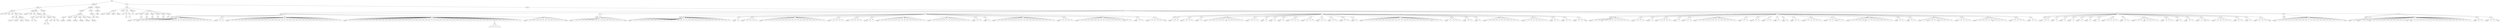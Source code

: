digraph Tree {
	"t0" [label = "TEI"];
	"t1" [label = "teiHeader"];
	"t2" [label = "fileDesc"];
	"t3" [label = "titleStmt"];
	"t4" [label = "title"];
	"t5" [label = "title"];
	"t6" [label = "title"];
	"t7" [label = "title"];
	"t8" [label = "author"];
	"t9" [label = "idno"];
	"t10" [label = "idno"];
	"t11" [label = "persName"];
	"t12" [label = "forename"];
	"t13" [label = "surname"];
	"t14" [label = "nameLink"];
	"t15" [label = "surname"];
	"t16" [label = "editor"];
	"t17" [label = "publicationStmt"];
	"t18" [label = "publisher"];
	"t19" [label = "idno"];
	"t20" [label = "idno"];
	"t21" [label = "availability"];
	"t22" [label = "licence"];
	"t23" [label = "ab"];
	"t24" [label = "ref"];
	"t25" [label = "sourceDesc"];
	"t26" [label = "bibl"];
	"t27" [label = "name"];
	"t28" [label = "idno"];
	"t29" [label = "idno"];
	"t30" [label = "availability"];
	"t31" [label = "licence"];
	"t32" [label = "ab"];
	"t33" [label = "ref"];
	"t34" [label = "bibl"];
	"t35" [label = "date"];
	"t36" [label = "date"];
	"t37" [label = "idno"];
	"t38" [label = "profileDesc"];
	"t39" [label = "particDesc"];
	"t40" [label = "listPerson"];
	"t41" [label = "person"];
	"t42" [label = "persName"];
	"t43" [label = "person"];
	"t44" [label = "persName"];
	"t45" [label = "person"];
	"t46" [label = "persName"];
	"t47" [label = "person"];
	"t48" [label = "persName"];
	"t49" [label = "person"];
	"t50" [label = "persName"];
	"t51" [label = "person"];
	"t52" [label = "persName"];
	"t53" [label = "textClass"];
	"t54" [label = "keywords"];
	"t55" [label = "term"];
	"t56" [label = "term"];
	"t57" [label = "revisionDesc"];
	"t58" [label = "listChange"];
	"t59" [label = "change"];
	"t60" [label = "text"];
	"t61" [label = "front"];
	"t62" [label = "docTitle"];
	"t63" [label = "titlePart"];
	"t64" [label = "titlePart"];
	"t65" [label = "titlePart"];
	"t66" [label = "titlePart"];
	"t67" [label = "docDate"];
	"t68" [label = "div"];
	"t69" [label = "div"];
	"t70" [label = "div"];
	"t71" [label = "p"];
	"t72" [label = "div"];
	"t73" [label = "p"];
	"t74" [label = "performance"];
	"t75" [label = "ab"];
	"t76" [label = "castList"];
	"t77" [label = "head"];
	"t78" [label = "castItem"];
	"t79" [label = "role"];
	"t80" [label = "castItem"];
	"t81" [label = "role"];
	"t82" [label = "castItem"];
	"t83" [label = "role"];
	"t84" [label = "castItem"];
	"t85" [label = "role"];
	"t86" [label = "castItem"];
	"t87" [label = "role"];
	"t88" [label = "castItem"];
	"t89" [label = "role"];
	"t90" [label = "body"];
	"t91" [label = "div"];
	"t92" [label = "head"];
	"t93" [label = "div"];
	"t94" [label = "head"];
	"t95" [label = "sp"];
	"t96" [label = "speaker"];
	"t97" [label = "l"];
	"t98" [label = "sp"];
	"t99" [label = "speaker"];
	"t100" [label = "l"];
	"t101" [label = "l"];
	"t102" [label = "l"];
	"t103" [label = "l"];
	"t104" [label = "l"];
	"t105" [label = "l"];
	"t106" [label = "l"];
	"t107" [label = "l"];
	"t108" [label = "l"];
	"t109" [label = "l"];
	"t110" [label = "l"];
	"t111" [label = "l"];
	"t112" [label = "l"];
	"t113" [label = "l"];
	"t114" [label = "l"];
	"t115" [label = "l"];
	"t116" [label = "l"];
	"t117" [label = "l"];
	"t118" [label = "l"];
	"t119" [label = "l"];
	"t120" [label = "l"];
	"t121" [label = "l"];
	"t122" [label = "sp"];
	"t123" [label = "speaker"];
	"t124" [label = "l"];
	"t125" [label = "l"];
	"t126" [label = "sp"];
	"t127" [label = "speaker"];
	"t128" [label = "l"];
	"t129" [label = "l"];
	"t130" [label = "l"];
	"t131" [label = "l"];
	"t132" [label = "l"];
	"t133" [label = "l"];
	"t134" [label = "l"];
	"t135" [label = "l"];
	"t136" [label = "l"];
	"t137" [label = "l"];
	"t138" [label = "l"];
	"t139" [label = "l"];
	"t140" [label = "l"];
	"t141" [label = "l"];
	"t142" [label = "l"];
	"t143" [label = "l"];
	"t144" [label = "l"];
	"t145" [label = "l"];
	"t146" [label = "l"];
	"t147" [label = "l"];
	"t148" [label = "l"];
	"t149" [label = "l"];
	"t150" [label = "l"];
	"t151" [label = "l"];
	"t152" [label = "l"];
	"t153" [label = "l"];
	"t154" [label = "l"];
	"t155" [label = "l"];
	"t156" [label = "l"];
	"t157" [label = "l"];
	"t158" [label = "l"];
	"t159" [label = "l"];
	"t160" [label = "l"];
	"t161" [label = "l"];
	"t162" [label = "sp"];
	"t163" [label = "speaker"];
	"t164" [label = "l"];
	"t165" [label = "l"];
	"t166" [label = "l"];
	"t167" [label = "l"];
	"t168" [label = "l"];
	"t169" [label = "l"];
	"t170" [label = "l"];
	"t171" [label = "l"];
	"t172" [label = "l"];
	"t173" [label = "l"];
	"t174" [label = "l"];
	"t175" [label = "l"];
	"t176" [label = "l"];
	"t177" [label = "l"];
	"t178" [label = "l"];
	"t179" [label = "l"];
	"t180" [label = "l"];
	"t181" [label = "l"];
	"t182" [label = "l"];
	"t183" [label = "l"];
	"t184" [label = "l"];
	"t185" [label = "l"];
	"t186" [label = "l"];
	"t187" [label = "l"];
	"t188" [label = "l"];
	"t189" [label = "l"];
	"t190" [label = "l"];
	"t191" [label = "l"];
	"t192" [label = "l"];
	"t193" [label = "l"];
	"t194" [label = "l"];
	"t195" [label = "l"];
	"t196" [label = "l"];
	"t197" [label = "l"];
	"t198" [label = "l"];
	"t199" [label = "l"];
	"t200" [label = "l"];
	"t201" [label = "l"];
	"t202" [label = "l"];
	"t203" [label = "l"];
	"t204" [label = "l"];
	"t205" [label = "l"];
	"t206" [label = "l"];
	"t207" [label = "l"];
	"t208" [label = "ab"];
	"t209" [label = "lg"];
	"t210" [label = "l"];
	"t211" [label = "l"];
	"t212" [label = "l"];
	"t213" [label = "l"];
	"t214" [label = "l"];
	"t215" [label = "l"];
	"t216" [label = "l"];
	"t217" [label = "l"];
	"t218" [label = "l"];
	"t219" [label = "l"];
	"t220" [label = "l"];
	"t221" [label = "l"];
	"t222" [label = "sp"];
	"t223" [label = "speaker"];
	"t224" [label = "l"];
	"t225" [label = "l"];
	"t226" [label = "l"];
	"t227" [label = "l"];
	"t228" [label = "l"];
	"t229" [label = "l"];
	"t230" [label = "l"];
	"t231" [label = "l"];
	"t232" [label = "l"];
	"t233" [label = "l"];
	"t234" [label = "l"];
	"t235" [label = "stage"];
	"t236" [label = "div"];
	"t237" [label = "head"];
	"t238" [label = "sp"];
	"t239" [label = "speaker"];
	"t240" [label = "l"];
	"t241" [label = "l"];
	"t242" [label = "l"];
	"t243" [label = "l"];
	"t244" [label = "l"];
	"t245" [label = "l"];
	"t246" [label = "l"];
	"t247" [label = "l"];
	"t248" [label = "l"];
	"t249" [label = "l"];
	"t250" [label = "l"];
	"t251" [label = "l"];
	"t252" [label = "l"];
	"t253" [label = "l"];
	"t254" [label = "l"];
	"t255" [label = "stage"];
	"t256" [label = "div"];
	"t257" [label = "head"];
	"t258" [label = "sp"];
	"t259" [label = "speaker"];
	"t260" [label = "l"];
	"t261" [label = "l"];
	"t262" [label = "l"];
	"t263" [label = "l"];
	"t264" [label = "l"];
	"t265" [label = "l"];
	"t266" [label = "l"];
	"t267" [label = "l"];
	"t268" [label = "l"];
	"t269" [label = "l"];
	"t270" [label = "l"];
	"t271" [label = "l"];
	"t272" [label = "l"];
	"t273" [label = "l"];
	"t274" [label = "l"];
	"t275" [label = "l"];
	"t276" [label = "l"];
	"t277" [label = "l"];
	"t278" [label = "l"];
	"t279" [label = "l"];
	"t280" [label = "l"];
	"t281" [label = "l"];
	"t282" [label = "l"];
	"t283" [label = "l"];
	"t284" [label = "l"];
	"t285" [label = "l"];
	"t286" [label = "l"];
	"t287" [label = "l"];
	"t288" [label = "l"];
	"t289" [label = "l"];
	"t290" [label = "sp"];
	"t291" [label = "speaker"];
	"t292" [label = "l"];
	"t293" [label = "sp"];
	"t294" [label = "speaker"];
	"t295" [label = "l"];
	"t296" [label = "l"];
	"t297" [label = "l"];
	"t298" [label = "l"];
	"t299" [label = "sp"];
	"t300" [label = "speaker"];
	"t301" [label = "l"];
	"t302" [label = "l"];
	"t303" [label = "l"];
	"t304" [label = "l"];
	"t305" [label = "l"];
	"t306" [label = "l"];
	"t307" [label = "l"];
	"t308" [label = "l"];
	"t309" [label = "l"];
	"t310" [label = "l"];
	"t311" [label = "l"];
	"t312" [label = "l"];
	"t313" [label = "l"];
	"t314" [label = "l"];
	"t315" [label = "l"];
	"t316" [label = "l"];
	"t317" [label = "l"];
	"t318" [label = "l"];
	"t319" [label = "l"];
	"t320" [label = "sp"];
	"t321" [label = "speaker"];
	"t322" [label = "l"];
	"t323" [label = "l"];
	"t324" [label = "l"];
	"t325" [label = "l"];
	"t326" [label = "sp"];
	"t327" [label = "speaker"];
	"t328" [label = "l"];
	"t329" [label = "l"];
	"t330" [label = "l"];
	"t331" [label = "l"];
	"t332" [label = "sp"];
	"t333" [label = "speaker"];
	"t334" [label = "l"];
	"t335" [label = "l"];
	"t336" [label = "sp"];
	"t337" [label = "speaker"];
	"t338" [label = "l"];
	"t339" [label = "l"];
	"t340" [label = "l"];
	"t341" [label = "l"];
	"t342" [label = "l"];
	"t343" [label = "l"];
	"t344" [label = "l"];
	"t345" [label = "l"];
	"t346" [label = "l"];
	"t347" [label = "l"];
	"t348" [label = "l"];
	"t349" [label = "l"];
	"t350" [label = "l"];
	"t351" [label = "l"];
	"t352" [label = "sp"];
	"t353" [label = "speaker"];
	"t354" [label = "l"];
	"t355" [label = "l"];
	"t356" [label = "l"];
	"t357" [label = "l"];
	"t358" [label = "l"];
	"t359" [label = "l"];
	"t360" [label = "l"];
	"t361" [label = "l"];
	"t362" [label = "l"];
	"t363" [label = "l"];
	"t364" [label = "l"];
	"t365" [label = "l"];
	"t366" [label = "sp"];
	"t367" [label = "speaker"];
	"t368" [label = "l"];
	"t369" [label = "l"];
	"t370" [label = "sp"];
	"t371" [label = "speaker"];
	"t372" [label = "l"];
	"t373" [label = "sp"];
	"t374" [label = "speaker"];
	"t375" [label = "l"];
	"t376" [label = "l"];
	"t377" [label = "l"];
	"t378" [label = "l"];
	"t379" [label = "l"];
	"t380" [label = "l"];
	"t381" [label = "l"];
	"t382" [label = "l"];
	"t383" [label = "l"];
	"t384" [label = "l"];
	"t385" [label = "l"];
	"t386" [label = "l"];
	"t387" [label = "l"];
	"t388" [label = "l"];
	"t389" [label = "l"];
	"t390" [label = "l"];
	"t391" [label = "l"];
	"t392" [label = "l"];
	"t393" [label = "sp"];
	"t394" [label = "speaker"];
	"t395" [label = "l"];
	"t396" [label = "l"];
	"t397" [label = "l"];
	"t398" [label = "l"];
	"t399" [label = "sp"];
	"t400" [label = "speaker"];
	"t401" [label = "l"];
	"t402" [label = "l"];
	"t403" [label = "l"];
	"t404" [label = "l"];
	"t405" [label = "l"];
	"t406" [label = "l"];
	"t407" [label = "l"];
	"t408" [label = "l"];
	"t409" [label = "l"];
	"t410" [label = "l"];
	"t411" [label = "l"];
	"t412" [label = "l"];
	"t413" [label = "l"];
	"t414" [label = "stage"];
	"t415" [label = "l"];
	"t416" [label = "l"];
	"t417" [label = "sp"];
	"t418" [label = "speaker"];
	"t419" [label = "l"];
	"t420" [label = "l"];
	"t421" [label = "sp"];
	"t422" [label = "speaker"];
	"t423" [label = "l"];
	"t424" [label = "l"];
	"t425" [label = "l"];
	"t426" [label = "l"];
	"t427" [label = "stage"];
	"t428" [label = "div"];
	"t429" [label = "head"];
	"t430" [label = "sp"];
	"t431" [label = "speaker"];
	"t432" [label = "l"];
	"t433" [label = "l"];
	"t434" [label = "sp"];
	"t435" [label = "speaker"];
	"t436" [label = "l"];
	"t437" [label = "l"];
	"t438" [label = "l"];
	"t439" [label = "sp"];
	"t440" [label = "speaker"];
	"t441" [label = "l"];
	"t442" [label = "sp"];
	"t443" [label = "speaker"];
	"t444" [label = "l"];
	"t445" [label = "l"];
	"t446" [label = "l"];
	"t447" [label = "l"];
	"t448" [label = "l"];
	"t449" [label = "note"];
	"t450" [label = "l"];
	"t451" [label = "l"];
	"t452" [label = "l"];
	"t453" [label = "l"];
	"t454" [label = "l"];
	"t455" [label = "sp"];
	"t456" [label = "speaker"];
	"t457" [label = "l"];
	"t458" [label = "l"];
	"t459" [label = "l"];
	"t460" [label = "sp"];
	"t461" [label = "speaker"];
	"t462" [label = "l"];
	"t463" [label = "sp"];
	"t464" [label = "speaker"];
	"t465" [label = "l"];
	"t466" [label = "sp"];
	"t467" [label = "speaker"];
	"t468" [label = "l"];
	"t469" [label = "sp"];
	"t470" [label = "speaker"];
	"t471" [label = "l"];
	"t472" [label = "l"];
	"t473" [label = "l"];
	"t474" [label = "sp"];
	"t475" [label = "speaker"];
	"t476" [label = "l"];
	"t477" [label = "l"];
	"t478" [label = "l"];
	"t479" [label = "sp"];
	"t480" [label = "speaker"];
	"t481" [label = "l"];
	"t482" [label = "l"];
	"t483" [label = "sp"];
	"t484" [label = "speaker"];
	"t485" [label = "l"];
	"t486" [label = "l"];
	"t487" [label = "sp"];
	"t488" [label = "speaker"];
	"t489" [label = "l"];
	"t490" [label = "l"];
	"t491" [label = "sp"];
	"t492" [label = "speaker"];
	"t493" [label = "l"];
	"t494" [label = "sp"];
	"t495" [label = "speaker"];
	"t496" [label = "l"];
	"t497" [label = "l"];
	"t498" [label = "l"];
	"t499" [label = "l"];
	"t500" [label = "l"];
	"t501" [label = "l"];
	"t502" [label = "l"];
	"t503" [label = "l"];
	"t504" [label = "l"];
	"t505" [label = "l"];
	"t506" [label = "l"];
	"t507" [label = "l"];
	"t508" [label = "l"];
	"t509" [label = "l"];
	"t510" [label = "l"];
	"t511" [label = "l"];
	"t512" [label = "l"];
	"t513" [label = "l"];
	"t514" [label = "l"];
	"t515" [label = "l"];
	"t516" [label = "note"];
	"t517" [label = "l"];
	"t518" [label = "l"];
	"t519" [label = "l"];
	"t520" [label = "sp"];
	"t521" [label = "speaker"];
	"t522" [label = "l"];
	"t523" [label = "l"];
	"t524" [label = "l"];
	"t525" [label = "l"];
	"t526" [label = "sp"];
	"t527" [label = "speaker"];
	"t528" [label = "l"];
	"t529" [label = "l"];
	"t530" [label = "sp"];
	"t531" [label = "speaker"];
	"t532" [label = "l"];
	"t533" [label = "sp"];
	"t534" [label = "speaker"];
	"t535" [label = "l"];
	"t536" [label = "l"];
	"t537" [label = "l"];
	"t538" [label = "l"];
	"t539" [label = "l"];
	"t540" [label = "l"];
	"t541" [label = "l"];
	"t542" [label = "l"];
	"t543" [label = "l"];
	"t544" [label = "l"];
	"t545" [label = "sp"];
	"t546" [label = "speaker"];
	"t547" [label = "l"];
	"t548" [label = "l"];
	"t549" [label = "l"];
	"t550" [label = "l"];
	"t551" [label = "l"];
	"t552" [label = "l"];
	"t553" [label = "l"];
	"t554" [label = "sp"];
	"t555" [label = "speaker"];
	"t556" [label = "l"];
	"t557" [label = "l"];
	"t558" [label = "sp"];
	"t559" [label = "speaker"];
	"t560" [label = "l"];
	"t561" [label = "l"];
	"t562" [label = "sp"];
	"t563" [label = "speaker"];
	"t564" [label = "l"];
	"t565" [label = "l"];
	"t566" [label = "stage"];
	"t567" [label = "div"];
	"t568" [label = "head"];
	"t569" [label = "sp"];
	"t570" [label = "speaker"];
	"t571" [label = "l"];
	"t572" [label = "l"];
	"t573" [label = "stage"];
	"t574" [label = "l"];
	"t575" [label = "l"];
	"t576" [label = "l"];
	"t577" [label = "l"];
	"t578" [label = "l"];
	"t579" [label = "l"];
	"t580" [label = "l"];
	"t581" [label = "l"];
	"t582" [label = "sp"];
	"t583" [label = "speaker"];
	"t584" [label = "l"];
	"t585" [label = "l"];
	"t586" [label = "l"];
	"t587" [label = "sp"];
	"t588" [label = "speaker"];
	"t589" [label = "l"];
	"t590" [label = "sp"];
	"t591" [label = "speaker"];
	"t592" [label = "l"];
	"t593" [label = "l"];
	"t594" [label = "l"];
	"t595" [label = "l"];
	"t596" [label = "sp"];
	"t597" [label = "speaker"];
	"t598" [label = "l"];
	"t599" [label = "sp"];
	"t600" [label = "speaker"];
	"t601" [label = "l"];
	"t602" [label = "l"];
	"t603" [label = "sp"];
	"t604" [label = "speaker"];
	"t605" [label = "l"];
	"t606" [label = "l"];
	"t607" [label = "l"];
	"t608" [label = "l"];
	"t609" [label = "l"];
	"t610" [label = "l"];
	"t611" [label = "l"];
	"t612" [label = "l"];
	"t613" [label = "l"];
	"t614" [label = "l"];
	"t615" [label = "l"];
	"t616" [label = "l"];
	"t617" [label = "sp"];
	"t618" [label = "speaker"];
	"t619" [label = "l"];
	"t620" [label = "l"];
	"t621" [label = "sp"];
	"t622" [label = "speaker"];
	"t623" [label = "l"];
	"t624" [label = "l"];
	"t625" [label = "sp"];
	"t626" [label = "speaker"];
	"t627" [label = "l"];
	"t628" [label = "l"];
	"t629" [label = "sp"];
	"t630" [label = "speaker"];
	"t631" [label = "l"];
	"t632" [label = "sp"];
	"t633" [label = "speaker"];
	"t634" [label = "l"];
	"t635" [label = "sp"];
	"t636" [label = "speaker"];
	"t637" [label = "l"];
	"t638" [label = "l"];
	"t639" [label = "sp"];
	"t640" [label = "speaker"];
	"t641" [label = "l"];
	"t642" [label = "l"];
	"t643" [label = "l"];
	"t644" [label = "l"];
	"t645" [label = "l"];
	"t646" [label = "sp"];
	"t647" [label = "speaker"];
	"t648" [label = "l"];
	"t649" [label = "l"];
	"t650" [label = "stage"];
	"t651" [label = "l"];
	"t652" [label = "l"];
	"t653" [label = "sp"];
	"t654" [label = "speaker"];
	"t655" [label = "l"];
	"t656" [label = "l"];
	"t657" [label = "l"];
	"t658" [label = "l"];
	"t659" [label = "note"];
	"t660" [label = "l"];
	"t661" [label = "l"];
	"t662" [label = "l"];
	"t663" [label = "l"];
	"t664" [label = "l"];
	"t665" [label = "l"];
	"t666" [label = "l"];
	"t667" [label = "l"];
	"t668" [label = "sp"];
	"t669" [label = "speaker"];
	"t670" [label = "l"];
	"t671" [label = "l"];
	"t672" [label = "sp"];
	"t673" [label = "speaker"];
	"t674" [label = "l"];
	"t675" [label = "l"];
	"t676" [label = "sp"];
	"t677" [label = "speaker"];
	"t678" [label = "l"];
	"t679" [label = "stage"];
	"t680" [label = "l"];
	"t681" [label = "l"];
	"t682" [label = "stage"];
	"t683" [label = "l"];
	"t684" [label = "l"];
	"t685" [label = "l"];
	"t686" [label = "l"];
	"t687" [label = "sp"];
	"t688" [label = "speaker"];
	"t689" [label = "l"];
	"t690" [label = "l"];
	"t691" [label = "l"];
	"t692" [label = "l"];
	"t693" [label = "sp"];
	"t694" [label = "speaker"];
	"t695" [label = "l"];
	"t696" [label = "l"];
	"t697" [label = "l"];
	"t698" [label = "l"];
	"t699" [label = "stage"];
	"t700" [label = "l"];
	"t701" [label = "l"];
	"t702" [label = "l"];
	"t703" [label = "l"];
	"t704" [label = "sp"];
	"t705" [label = "speaker"];
	"t706" [label = "l"];
	"t707" [label = "l"];
	"t708" [label = "l"];
	"t709" [label = "l"];
	"t710" [label = "sp"];
	"t711" [label = "speaker"];
	"t712" [label = "l"];
	"t713" [label = "l"];
	"t714" [label = "div"];
	"t715" [label = "head"];
	"t716" [label = "sp"];
	"t717" [label = "speaker"];
	"t718" [label = "l"];
	"t719" [label = "l"];
	"t720" [label = "sp"];
	"t721" [label = "speaker"];
	"t722" [label = "l"];
	"t723" [label = "sp"];
	"t724" [label = "speaker"];
	"t725" [label = "l"];
	"t726" [label = "sp"];
	"t727" [label = "speaker"];
	"t728" [label = "l"];
	"t729" [label = "sp"];
	"t730" [label = "speaker"];
	"t731" [label = "l"];
	"t732" [label = "sp"];
	"t733" [label = "speaker"];
	"t734" [label = "l"];
	"t735" [label = "sp"];
	"t736" [label = "speaker"];
	"t737" [label = "l"];
	"t738" [label = "sp"];
	"t739" [label = "speaker"];
	"t740" [label = "l"];
	"t741" [label = "l"];
	"t742" [label = "l"];
	"t743" [label = "l"];
	"t744" [label = "sp"];
	"t745" [label = "speaker"];
	"t746" [label = "l"];
	"t747" [label = "l"];
	"t748" [label = "sp"];
	"t749" [label = "speaker"];
	"t750" [label = "l"];
	"t751" [label = "l"];
	"t752" [label = "stage"];
	"t753" [label = "l"];
	"t754" [label = "l"];
	"t755" [label = "l"];
	"t756" [label = "l"];
	"t757" [label = "sp"];
	"t758" [label = "speaker"];
	"t759" [label = "l"];
	"t760" [label = "l"];
	"t761" [label = "l"];
	"t762" [label = "sp"];
	"t763" [label = "speaker"];
	"t764" [label = "l"];
	"t765" [label = "sp"];
	"t766" [label = "speaker"];
	"t767" [label = "l"];
	"t768" [label = "l"];
	"t769" [label = "sp"];
	"t770" [label = "speaker"];
	"t771" [label = "l"];
	"t772" [label = "stage"];
	"t773" [label = "l"];
	"t774" [label = "sp"];
	"t775" [label = "speaker"];
	"t776" [label = "l"];
	"t777" [label = "l"];
	"t778" [label = "l"];
	"t779" [label = "l"];
	"t780" [label = "l"];
	"t781" [label = "sp"];
	"t782" [label = "speaker"];
	"t783" [label = "l"];
	"t784" [label = "l"];
	"t785" [label = "sp"];
	"t786" [label = "speaker"];
	"t787" [label = "l"];
	"t788" [label = "sp"];
	"t789" [label = "speaker"];
	"t790" [label = "l"];
	"t791" [label = "l"];
	"t792" [label = "l"];
	"t793" [label = "stage"];
	"t794" [label = "div"];
	"t795" [label = "head"];
	"t796" [label = "sp"];
	"t797" [label = "speaker"];
	"t798" [label = "l"];
	"t799" [label = "l"];
	"t800" [label = "l"];
	"t801" [label = "l"];
	"t802" [label = "l"];
	"t803" [label = "l"];
	"t804" [label = "l"];
	"t805" [label = "l"];
	"t806" [label = "l"];
	"t807" [label = "l"];
	"t808" [label = "l"];
	"t809" [label = "l"];
	"t810" [label = "l"];
	"t811" [label = "l"];
	"t812" [label = "l"];
	"t813" [label = "l"];
	"t814" [label = "l"];
	"t815" [label = "l"];
	"t816" [label = "l"];
	"t817" [label = "l"];
	"t818" [label = "stage"];
	"t819" [label = "div"];
	"t820" [label = "head"];
	"t821" [label = "sp"];
	"t822" [label = "speaker"];
	"t823" [label = "l"];
	"t824" [label = "sp"];
	"t825" [label = "speaker"];
	"t826" [label = "l"];
	"t827" [label = "l"];
	"t828" [label = "stage"];
	"t829" [label = "l"];
	"t830" [label = "l"];
	"t831" [label = "l"];
	"t832" [label = "l"];
	"t833" [label = "l"];
	"t834" [label = "l"];
	"t835" [label = "l"];
	"t836" [label = "l"];
	"t837" [label = "l"];
	"t838" [label = "l"];
	"t839" [label = "stage"];
	"t840" [label = "stage"];
	"t841" [label = "l"];
	"t842" [label = "l"];
	"t843" [label = "l"];
	"t844" [label = "l"];
	"t845" [label = "l"];
	"t846" [label = "l"];
	"t847" [label = "l"];
	"t848" [label = "l"];
	"t849" [label = "l"];
	"t850" [label = "l"];
	"t851" [label = "l"];
	"t852" [label = "l"];
	"t853" [label = "l"];
	"t854" [label = "l"];
	"t855" [label = "l"];
	"t856" [label = "l"];
	"t857" [label = "l"];
	"t858" [label = "l"];
	"t859" [label = "sp"];
	"t860" [label = "speaker"];
	"t861" [label = "l"];
	"t862" [label = "l"];
	"t863" [label = "sp"];
	"t864" [label = "speaker"];
	"t865" [label = "l"];
	"t866" [label = "l"];
	"t867" [label = "stage"];
	"t0" -> "t1";
	"t1" -> "t2";
	"t2" -> "t3";
	"t3" -> "t4";
	"t3" -> "t5";
	"t3" -> "t6";
	"t3" -> "t7";
	"t3" -> "t8";
	"t8" -> "t9";
	"t8" -> "t10";
	"t8" -> "t11";
	"t11" -> "t12";
	"t11" -> "t13";
	"t11" -> "t14";
	"t11" -> "t15";
	"t3" -> "t16";
	"t2" -> "t17";
	"t17" -> "t18";
	"t17" -> "t19";
	"t17" -> "t20";
	"t17" -> "t21";
	"t21" -> "t22";
	"t22" -> "t23";
	"t22" -> "t24";
	"t2" -> "t25";
	"t25" -> "t26";
	"t26" -> "t27";
	"t26" -> "t28";
	"t26" -> "t29";
	"t26" -> "t30";
	"t30" -> "t31";
	"t31" -> "t32";
	"t31" -> "t33";
	"t26" -> "t34";
	"t34" -> "t35";
	"t34" -> "t36";
	"t34" -> "t37";
	"t1" -> "t38";
	"t38" -> "t39";
	"t39" -> "t40";
	"t40" -> "t41";
	"t41" -> "t42";
	"t40" -> "t43";
	"t43" -> "t44";
	"t40" -> "t45";
	"t45" -> "t46";
	"t40" -> "t47";
	"t47" -> "t48";
	"t40" -> "t49";
	"t49" -> "t50";
	"t40" -> "t51";
	"t51" -> "t52";
	"t38" -> "t53";
	"t53" -> "t54";
	"t54" -> "t55";
	"t54" -> "t56";
	"t1" -> "t57";
	"t57" -> "t58";
	"t58" -> "t59";
	"t0" -> "t60";
	"t60" -> "t61";
	"t61" -> "t62";
	"t62" -> "t63";
	"t62" -> "t64";
	"t62" -> "t65";
	"t62" -> "t66";
	"t61" -> "t67";
	"t61" -> "t68";
	"t68" -> "t69";
	"t68" -> "t70";
	"t70" -> "t71";
	"t68" -> "t72";
	"t72" -> "t73";
	"t61" -> "t74";
	"t74" -> "t75";
	"t61" -> "t76";
	"t76" -> "t77";
	"t76" -> "t78";
	"t78" -> "t79";
	"t76" -> "t80";
	"t80" -> "t81";
	"t76" -> "t82";
	"t82" -> "t83";
	"t76" -> "t84";
	"t84" -> "t85";
	"t76" -> "t86";
	"t86" -> "t87";
	"t76" -> "t88";
	"t88" -> "t89";
	"t60" -> "t90";
	"t90" -> "t91";
	"t91" -> "t92";
	"t91" -> "t93";
	"t93" -> "t94";
	"t93" -> "t95";
	"t95" -> "t96";
	"t95" -> "t97";
	"t93" -> "t98";
	"t98" -> "t99";
	"t98" -> "t100";
	"t98" -> "t101";
	"t98" -> "t102";
	"t98" -> "t103";
	"t98" -> "t104";
	"t98" -> "t105";
	"t98" -> "t106";
	"t98" -> "t107";
	"t98" -> "t108";
	"t98" -> "t109";
	"t98" -> "t110";
	"t98" -> "t111";
	"t98" -> "t112";
	"t98" -> "t113";
	"t98" -> "t114";
	"t98" -> "t115";
	"t98" -> "t116";
	"t98" -> "t117";
	"t98" -> "t118";
	"t98" -> "t119";
	"t98" -> "t120";
	"t98" -> "t121";
	"t93" -> "t122";
	"t122" -> "t123";
	"t122" -> "t124";
	"t122" -> "t125";
	"t93" -> "t126";
	"t126" -> "t127";
	"t126" -> "t128";
	"t126" -> "t129";
	"t126" -> "t130";
	"t126" -> "t131";
	"t126" -> "t132";
	"t126" -> "t133";
	"t126" -> "t134";
	"t126" -> "t135";
	"t126" -> "t136";
	"t126" -> "t137";
	"t126" -> "t138";
	"t126" -> "t139";
	"t126" -> "t140";
	"t126" -> "t141";
	"t126" -> "t142";
	"t126" -> "t143";
	"t126" -> "t144";
	"t126" -> "t145";
	"t126" -> "t146";
	"t126" -> "t147";
	"t126" -> "t148";
	"t126" -> "t149";
	"t126" -> "t150";
	"t126" -> "t151";
	"t126" -> "t152";
	"t126" -> "t153";
	"t126" -> "t154";
	"t126" -> "t155";
	"t126" -> "t156";
	"t126" -> "t157";
	"t126" -> "t158";
	"t126" -> "t159";
	"t126" -> "t160";
	"t126" -> "t161";
	"t93" -> "t162";
	"t162" -> "t163";
	"t162" -> "t164";
	"t162" -> "t165";
	"t162" -> "t166";
	"t162" -> "t167";
	"t162" -> "t168";
	"t162" -> "t169";
	"t162" -> "t170";
	"t162" -> "t171";
	"t162" -> "t172";
	"t162" -> "t173";
	"t162" -> "t174";
	"t162" -> "t175";
	"t162" -> "t176";
	"t162" -> "t177";
	"t162" -> "t178";
	"t162" -> "t179";
	"t162" -> "t180";
	"t162" -> "t181";
	"t162" -> "t182";
	"t162" -> "t183";
	"t162" -> "t184";
	"t162" -> "t185";
	"t162" -> "t186";
	"t162" -> "t187";
	"t162" -> "t188";
	"t162" -> "t189";
	"t162" -> "t190";
	"t162" -> "t191";
	"t162" -> "t192";
	"t162" -> "t193";
	"t162" -> "t194";
	"t162" -> "t195";
	"t162" -> "t196";
	"t162" -> "t197";
	"t162" -> "t198";
	"t162" -> "t199";
	"t162" -> "t200";
	"t162" -> "t201";
	"t162" -> "t202";
	"t162" -> "t203";
	"t162" -> "t204";
	"t162" -> "t205";
	"t162" -> "t206";
	"t162" -> "t207";
	"t162" -> "t208";
	"t208" -> "t209";
	"t209" -> "t210";
	"t209" -> "t211";
	"t209" -> "t212";
	"t209" -> "t213";
	"t162" -> "t214";
	"t162" -> "t215";
	"t162" -> "t216";
	"t162" -> "t217";
	"t162" -> "t218";
	"t162" -> "t219";
	"t162" -> "t220";
	"t162" -> "t221";
	"t93" -> "t222";
	"t222" -> "t223";
	"t222" -> "t224";
	"t222" -> "t225";
	"t222" -> "t226";
	"t222" -> "t227";
	"t222" -> "t228";
	"t222" -> "t229";
	"t222" -> "t230";
	"t222" -> "t231";
	"t222" -> "t232";
	"t222" -> "t233";
	"t222" -> "t234";
	"t222" -> "t235";
	"t91" -> "t236";
	"t236" -> "t237";
	"t236" -> "t238";
	"t238" -> "t239";
	"t238" -> "t240";
	"t238" -> "t241";
	"t238" -> "t242";
	"t238" -> "t243";
	"t238" -> "t244";
	"t238" -> "t245";
	"t238" -> "t246";
	"t238" -> "t247";
	"t238" -> "t248";
	"t238" -> "t249";
	"t238" -> "t250";
	"t238" -> "t251";
	"t238" -> "t252";
	"t238" -> "t253";
	"t238" -> "t254";
	"t238" -> "t255";
	"t91" -> "t256";
	"t256" -> "t257";
	"t256" -> "t258";
	"t258" -> "t259";
	"t258" -> "t260";
	"t258" -> "t261";
	"t258" -> "t262";
	"t258" -> "t263";
	"t258" -> "t264";
	"t258" -> "t265";
	"t258" -> "t266";
	"t258" -> "t267";
	"t258" -> "t268";
	"t258" -> "t269";
	"t258" -> "t270";
	"t258" -> "t271";
	"t258" -> "t272";
	"t258" -> "t273";
	"t258" -> "t274";
	"t258" -> "t275";
	"t258" -> "t276";
	"t258" -> "t277";
	"t258" -> "t278";
	"t258" -> "t279";
	"t258" -> "t280";
	"t258" -> "t281";
	"t258" -> "t282";
	"t258" -> "t283";
	"t258" -> "t284";
	"t258" -> "t285";
	"t258" -> "t286";
	"t258" -> "t287";
	"t258" -> "t288";
	"t258" -> "t289";
	"t256" -> "t290";
	"t290" -> "t291";
	"t290" -> "t292";
	"t256" -> "t293";
	"t293" -> "t294";
	"t293" -> "t295";
	"t293" -> "t296";
	"t293" -> "t297";
	"t293" -> "t298";
	"t256" -> "t299";
	"t299" -> "t300";
	"t299" -> "t301";
	"t299" -> "t302";
	"t299" -> "t303";
	"t299" -> "t304";
	"t299" -> "t305";
	"t299" -> "t306";
	"t299" -> "t307";
	"t299" -> "t308";
	"t299" -> "t309";
	"t299" -> "t310";
	"t299" -> "t311";
	"t299" -> "t312";
	"t299" -> "t313";
	"t299" -> "t314";
	"t299" -> "t315";
	"t299" -> "t316";
	"t299" -> "t317";
	"t299" -> "t318";
	"t299" -> "t319";
	"t256" -> "t320";
	"t320" -> "t321";
	"t320" -> "t322";
	"t320" -> "t323";
	"t320" -> "t324";
	"t320" -> "t325";
	"t256" -> "t326";
	"t326" -> "t327";
	"t326" -> "t328";
	"t326" -> "t329";
	"t326" -> "t330";
	"t326" -> "t331";
	"t256" -> "t332";
	"t332" -> "t333";
	"t332" -> "t334";
	"t332" -> "t335";
	"t256" -> "t336";
	"t336" -> "t337";
	"t336" -> "t338";
	"t336" -> "t339";
	"t336" -> "t340";
	"t336" -> "t341";
	"t336" -> "t342";
	"t336" -> "t343";
	"t336" -> "t344";
	"t336" -> "t345";
	"t336" -> "t346";
	"t336" -> "t347";
	"t336" -> "t348";
	"t336" -> "t349";
	"t336" -> "t350";
	"t336" -> "t351";
	"t256" -> "t352";
	"t352" -> "t353";
	"t352" -> "t354";
	"t352" -> "t355";
	"t352" -> "t356";
	"t352" -> "t357";
	"t352" -> "t358";
	"t352" -> "t359";
	"t352" -> "t360";
	"t352" -> "t361";
	"t352" -> "t362";
	"t352" -> "t363";
	"t352" -> "t364";
	"t352" -> "t365";
	"t256" -> "t366";
	"t366" -> "t367";
	"t366" -> "t368";
	"t366" -> "t369";
	"t256" -> "t370";
	"t370" -> "t371";
	"t370" -> "t372";
	"t256" -> "t373";
	"t373" -> "t374";
	"t373" -> "t375";
	"t373" -> "t376";
	"t373" -> "t377";
	"t373" -> "t378";
	"t373" -> "t379";
	"t373" -> "t380";
	"t373" -> "t381";
	"t373" -> "t382";
	"t373" -> "t383";
	"t373" -> "t384";
	"t373" -> "t385";
	"t373" -> "t386";
	"t373" -> "t387";
	"t373" -> "t388";
	"t373" -> "t389";
	"t373" -> "t390";
	"t373" -> "t391";
	"t373" -> "t392";
	"t256" -> "t393";
	"t393" -> "t394";
	"t393" -> "t395";
	"t393" -> "t396";
	"t393" -> "t397";
	"t393" -> "t398";
	"t256" -> "t399";
	"t399" -> "t400";
	"t399" -> "t401";
	"t399" -> "t402";
	"t399" -> "t403";
	"t399" -> "t404";
	"t399" -> "t405";
	"t399" -> "t406";
	"t399" -> "t407";
	"t399" -> "t408";
	"t399" -> "t409";
	"t399" -> "t410";
	"t399" -> "t411";
	"t399" -> "t412";
	"t399" -> "t413";
	"t399" -> "t414";
	"t399" -> "t415";
	"t399" -> "t416";
	"t256" -> "t417";
	"t417" -> "t418";
	"t417" -> "t419";
	"t417" -> "t420";
	"t256" -> "t421";
	"t421" -> "t422";
	"t421" -> "t423";
	"t421" -> "t424";
	"t421" -> "t425";
	"t421" -> "t426";
	"t421" -> "t427";
	"t91" -> "t428";
	"t428" -> "t429";
	"t428" -> "t430";
	"t430" -> "t431";
	"t430" -> "t432";
	"t430" -> "t433";
	"t428" -> "t434";
	"t434" -> "t435";
	"t434" -> "t436";
	"t434" -> "t437";
	"t434" -> "t438";
	"t428" -> "t439";
	"t439" -> "t440";
	"t439" -> "t441";
	"t428" -> "t442";
	"t442" -> "t443";
	"t442" -> "t444";
	"t442" -> "t445";
	"t442" -> "t446";
	"t442" -> "t447";
	"t442" -> "t448";
	"t442" -> "t449";
	"t442" -> "t450";
	"t442" -> "t451";
	"t442" -> "t452";
	"t442" -> "t453";
	"t442" -> "t454";
	"t428" -> "t455";
	"t455" -> "t456";
	"t455" -> "t457";
	"t455" -> "t458";
	"t455" -> "t459";
	"t428" -> "t460";
	"t460" -> "t461";
	"t460" -> "t462";
	"t428" -> "t463";
	"t463" -> "t464";
	"t463" -> "t465";
	"t428" -> "t466";
	"t466" -> "t467";
	"t466" -> "t468";
	"t428" -> "t469";
	"t469" -> "t470";
	"t469" -> "t471";
	"t469" -> "t472";
	"t469" -> "t473";
	"t428" -> "t474";
	"t474" -> "t475";
	"t474" -> "t476";
	"t474" -> "t477";
	"t474" -> "t478";
	"t428" -> "t479";
	"t479" -> "t480";
	"t479" -> "t481";
	"t479" -> "t482";
	"t428" -> "t483";
	"t483" -> "t484";
	"t483" -> "t485";
	"t483" -> "t486";
	"t428" -> "t487";
	"t487" -> "t488";
	"t487" -> "t489";
	"t487" -> "t490";
	"t428" -> "t491";
	"t491" -> "t492";
	"t491" -> "t493";
	"t428" -> "t494";
	"t494" -> "t495";
	"t494" -> "t496";
	"t494" -> "t497";
	"t494" -> "t498";
	"t494" -> "t499";
	"t494" -> "t500";
	"t494" -> "t501";
	"t494" -> "t502";
	"t494" -> "t503";
	"t494" -> "t504";
	"t494" -> "t505";
	"t494" -> "t506";
	"t494" -> "t507";
	"t494" -> "t508";
	"t494" -> "t509";
	"t494" -> "t510";
	"t494" -> "t511";
	"t494" -> "t512";
	"t494" -> "t513";
	"t494" -> "t514";
	"t494" -> "t515";
	"t494" -> "t516";
	"t494" -> "t517";
	"t494" -> "t518";
	"t494" -> "t519";
	"t428" -> "t520";
	"t520" -> "t521";
	"t520" -> "t522";
	"t520" -> "t523";
	"t520" -> "t524";
	"t520" -> "t525";
	"t428" -> "t526";
	"t526" -> "t527";
	"t526" -> "t528";
	"t526" -> "t529";
	"t428" -> "t530";
	"t530" -> "t531";
	"t530" -> "t532";
	"t428" -> "t533";
	"t533" -> "t534";
	"t533" -> "t535";
	"t533" -> "t536";
	"t533" -> "t537";
	"t533" -> "t538";
	"t533" -> "t539";
	"t533" -> "t540";
	"t533" -> "t541";
	"t533" -> "t542";
	"t533" -> "t543";
	"t533" -> "t544";
	"t428" -> "t545";
	"t545" -> "t546";
	"t545" -> "t547";
	"t545" -> "t548";
	"t545" -> "t549";
	"t545" -> "t550";
	"t545" -> "t551";
	"t545" -> "t552";
	"t545" -> "t553";
	"t428" -> "t554";
	"t554" -> "t555";
	"t554" -> "t556";
	"t554" -> "t557";
	"t428" -> "t558";
	"t558" -> "t559";
	"t558" -> "t560";
	"t558" -> "t561";
	"t428" -> "t562";
	"t562" -> "t563";
	"t562" -> "t564";
	"t562" -> "t565";
	"t562" -> "t566";
	"t91" -> "t567";
	"t567" -> "t568";
	"t567" -> "t569";
	"t569" -> "t570";
	"t569" -> "t571";
	"t569" -> "t572";
	"t569" -> "t573";
	"t569" -> "t574";
	"t569" -> "t575";
	"t569" -> "t576";
	"t569" -> "t577";
	"t569" -> "t578";
	"t569" -> "t579";
	"t569" -> "t580";
	"t569" -> "t581";
	"t567" -> "t582";
	"t582" -> "t583";
	"t582" -> "t584";
	"t582" -> "t585";
	"t582" -> "t586";
	"t567" -> "t587";
	"t587" -> "t588";
	"t587" -> "t589";
	"t567" -> "t590";
	"t590" -> "t591";
	"t590" -> "t592";
	"t590" -> "t593";
	"t590" -> "t594";
	"t590" -> "t595";
	"t567" -> "t596";
	"t596" -> "t597";
	"t596" -> "t598";
	"t567" -> "t599";
	"t599" -> "t600";
	"t599" -> "t601";
	"t599" -> "t602";
	"t567" -> "t603";
	"t603" -> "t604";
	"t603" -> "t605";
	"t603" -> "t606";
	"t603" -> "t607";
	"t603" -> "t608";
	"t603" -> "t609";
	"t603" -> "t610";
	"t603" -> "t611";
	"t603" -> "t612";
	"t603" -> "t613";
	"t603" -> "t614";
	"t603" -> "t615";
	"t603" -> "t616";
	"t567" -> "t617";
	"t617" -> "t618";
	"t617" -> "t619";
	"t617" -> "t620";
	"t567" -> "t621";
	"t621" -> "t622";
	"t621" -> "t623";
	"t621" -> "t624";
	"t567" -> "t625";
	"t625" -> "t626";
	"t625" -> "t627";
	"t625" -> "t628";
	"t567" -> "t629";
	"t629" -> "t630";
	"t629" -> "t631";
	"t567" -> "t632";
	"t632" -> "t633";
	"t632" -> "t634";
	"t567" -> "t635";
	"t635" -> "t636";
	"t635" -> "t637";
	"t635" -> "t638";
	"t567" -> "t639";
	"t639" -> "t640";
	"t639" -> "t641";
	"t639" -> "t642";
	"t639" -> "t643";
	"t639" -> "t644";
	"t639" -> "t645";
	"t567" -> "t646";
	"t646" -> "t647";
	"t646" -> "t648";
	"t646" -> "t649";
	"t646" -> "t650";
	"t646" -> "t651";
	"t646" -> "t652";
	"t567" -> "t653";
	"t653" -> "t654";
	"t653" -> "t655";
	"t653" -> "t656";
	"t653" -> "t657";
	"t653" -> "t658";
	"t653" -> "t659";
	"t653" -> "t660";
	"t653" -> "t661";
	"t653" -> "t662";
	"t653" -> "t663";
	"t653" -> "t664";
	"t653" -> "t665";
	"t653" -> "t666";
	"t653" -> "t667";
	"t567" -> "t668";
	"t668" -> "t669";
	"t668" -> "t670";
	"t668" -> "t671";
	"t567" -> "t672";
	"t672" -> "t673";
	"t672" -> "t674";
	"t672" -> "t675";
	"t567" -> "t676";
	"t676" -> "t677";
	"t676" -> "t678";
	"t676" -> "t679";
	"t676" -> "t680";
	"t676" -> "t681";
	"t676" -> "t682";
	"t676" -> "t683";
	"t676" -> "t684";
	"t676" -> "t685";
	"t676" -> "t686";
	"t567" -> "t687";
	"t687" -> "t688";
	"t687" -> "t689";
	"t687" -> "t690";
	"t687" -> "t691";
	"t687" -> "t692";
	"t567" -> "t693";
	"t693" -> "t694";
	"t693" -> "t695";
	"t693" -> "t696";
	"t693" -> "t697";
	"t693" -> "t698";
	"t693" -> "t699";
	"t693" -> "t700";
	"t693" -> "t701";
	"t693" -> "t702";
	"t693" -> "t703";
	"t567" -> "t704";
	"t704" -> "t705";
	"t704" -> "t706";
	"t704" -> "t707";
	"t704" -> "t708";
	"t704" -> "t709";
	"t567" -> "t710";
	"t710" -> "t711";
	"t710" -> "t712";
	"t710" -> "t713";
	"t91" -> "t714";
	"t714" -> "t715";
	"t714" -> "t716";
	"t716" -> "t717";
	"t716" -> "t718";
	"t716" -> "t719";
	"t714" -> "t720";
	"t720" -> "t721";
	"t720" -> "t722";
	"t714" -> "t723";
	"t723" -> "t724";
	"t723" -> "t725";
	"t714" -> "t726";
	"t726" -> "t727";
	"t726" -> "t728";
	"t714" -> "t729";
	"t729" -> "t730";
	"t729" -> "t731";
	"t714" -> "t732";
	"t732" -> "t733";
	"t732" -> "t734";
	"t714" -> "t735";
	"t735" -> "t736";
	"t735" -> "t737";
	"t714" -> "t738";
	"t738" -> "t739";
	"t738" -> "t740";
	"t738" -> "t741";
	"t738" -> "t742";
	"t738" -> "t743";
	"t714" -> "t744";
	"t744" -> "t745";
	"t744" -> "t746";
	"t744" -> "t747";
	"t714" -> "t748";
	"t748" -> "t749";
	"t748" -> "t750";
	"t748" -> "t751";
	"t748" -> "t752";
	"t748" -> "t753";
	"t748" -> "t754";
	"t748" -> "t755";
	"t748" -> "t756";
	"t714" -> "t757";
	"t757" -> "t758";
	"t757" -> "t759";
	"t757" -> "t760";
	"t757" -> "t761";
	"t714" -> "t762";
	"t762" -> "t763";
	"t762" -> "t764";
	"t714" -> "t765";
	"t765" -> "t766";
	"t765" -> "t767";
	"t765" -> "t768";
	"t714" -> "t769";
	"t769" -> "t770";
	"t769" -> "t771";
	"t769" -> "t772";
	"t769" -> "t773";
	"t714" -> "t774";
	"t774" -> "t775";
	"t774" -> "t776";
	"t774" -> "t777";
	"t774" -> "t778";
	"t774" -> "t779";
	"t774" -> "t780";
	"t714" -> "t781";
	"t781" -> "t782";
	"t781" -> "t783";
	"t781" -> "t784";
	"t714" -> "t785";
	"t785" -> "t786";
	"t785" -> "t787";
	"t714" -> "t788";
	"t788" -> "t789";
	"t788" -> "t790";
	"t788" -> "t791";
	"t788" -> "t792";
	"t788" -> "t793";
	"t91" -> "t794";
	"t794" -> "t795";
	"t794" -> "t796";
	"t796" -> "t797";
	"t796" -> "t798";
	"t796" -> "t799";
	"t796" -> "t800";
	"t796" -> "t801";
	"t796" -> "t802";
	"t796" -> "t803";
	"t796" -> "t804";
	"t796" -> "t805";
	"t796" -> "t806";
	"t796" -> "t807";
	"t796" -> "t808";
	"t796" -> "t809";
	"t796" -> "t810";
	"t796" -> "t811";
	"t796" -> "t812";
	"t796" -> "t813";
	"t796" -> "t814";
	"t796" -> "t815";
	"t796" -> "t816";
	"t796" -> "t817";
	"t796" -> "t818";
	"t91" -> "t819";
	"t819" -> "t820";
	"t819" -> "t821";
	"t821" -> "t822";
	"t821" -> "t823";
	"t819" -> "t824";
	"t824" -> "t825";
	"t824" -> "t826";
	"t824" -> "t827";
	"t824" -> "t828";
	"t824" -> "t829";
	"t824" -> "t830";
	"t824" -> "t831";
	"t824" -> "t832";
	"t824" -> "t833";
	"t824" -> "t834";
	"t824" -> "t835";
	"t824" -> "t836";
	"t824" -> "t837";
	"t824" -> "t838";
	"t824" -> "t839";
	"t824" -> "t840";
	"t824" -> "t841";
	"t824" -> "t842";
	"t824" -> "t843";
	"t824" -> "t844";
	"t824" -> "t845";
	"t824" -> "t846";
	"t824" -> "t847";
	"t824" -> "t848";
	"t824" -> "t849";
	"t824" -> "t850";
	"t824" -> "t851";
	"t824" -> "t852";
	"t824" -> "t853";
	"t824" -> "t854";
	"t824" -> "t855";
	"t824" -> "t856";
	"t824" -> "t857";
	"t824" -> "t858";
	"t819" -> "t859";
	"t859" -> "t860";
	"t859" -> "t861";
	"t859" -> "t862";
	"t819" -> "t863";
	"t863" -> "t864";
	"t863" -> "t865";
	"t863" -> "t866";
	"t863" -> "t867";
}
